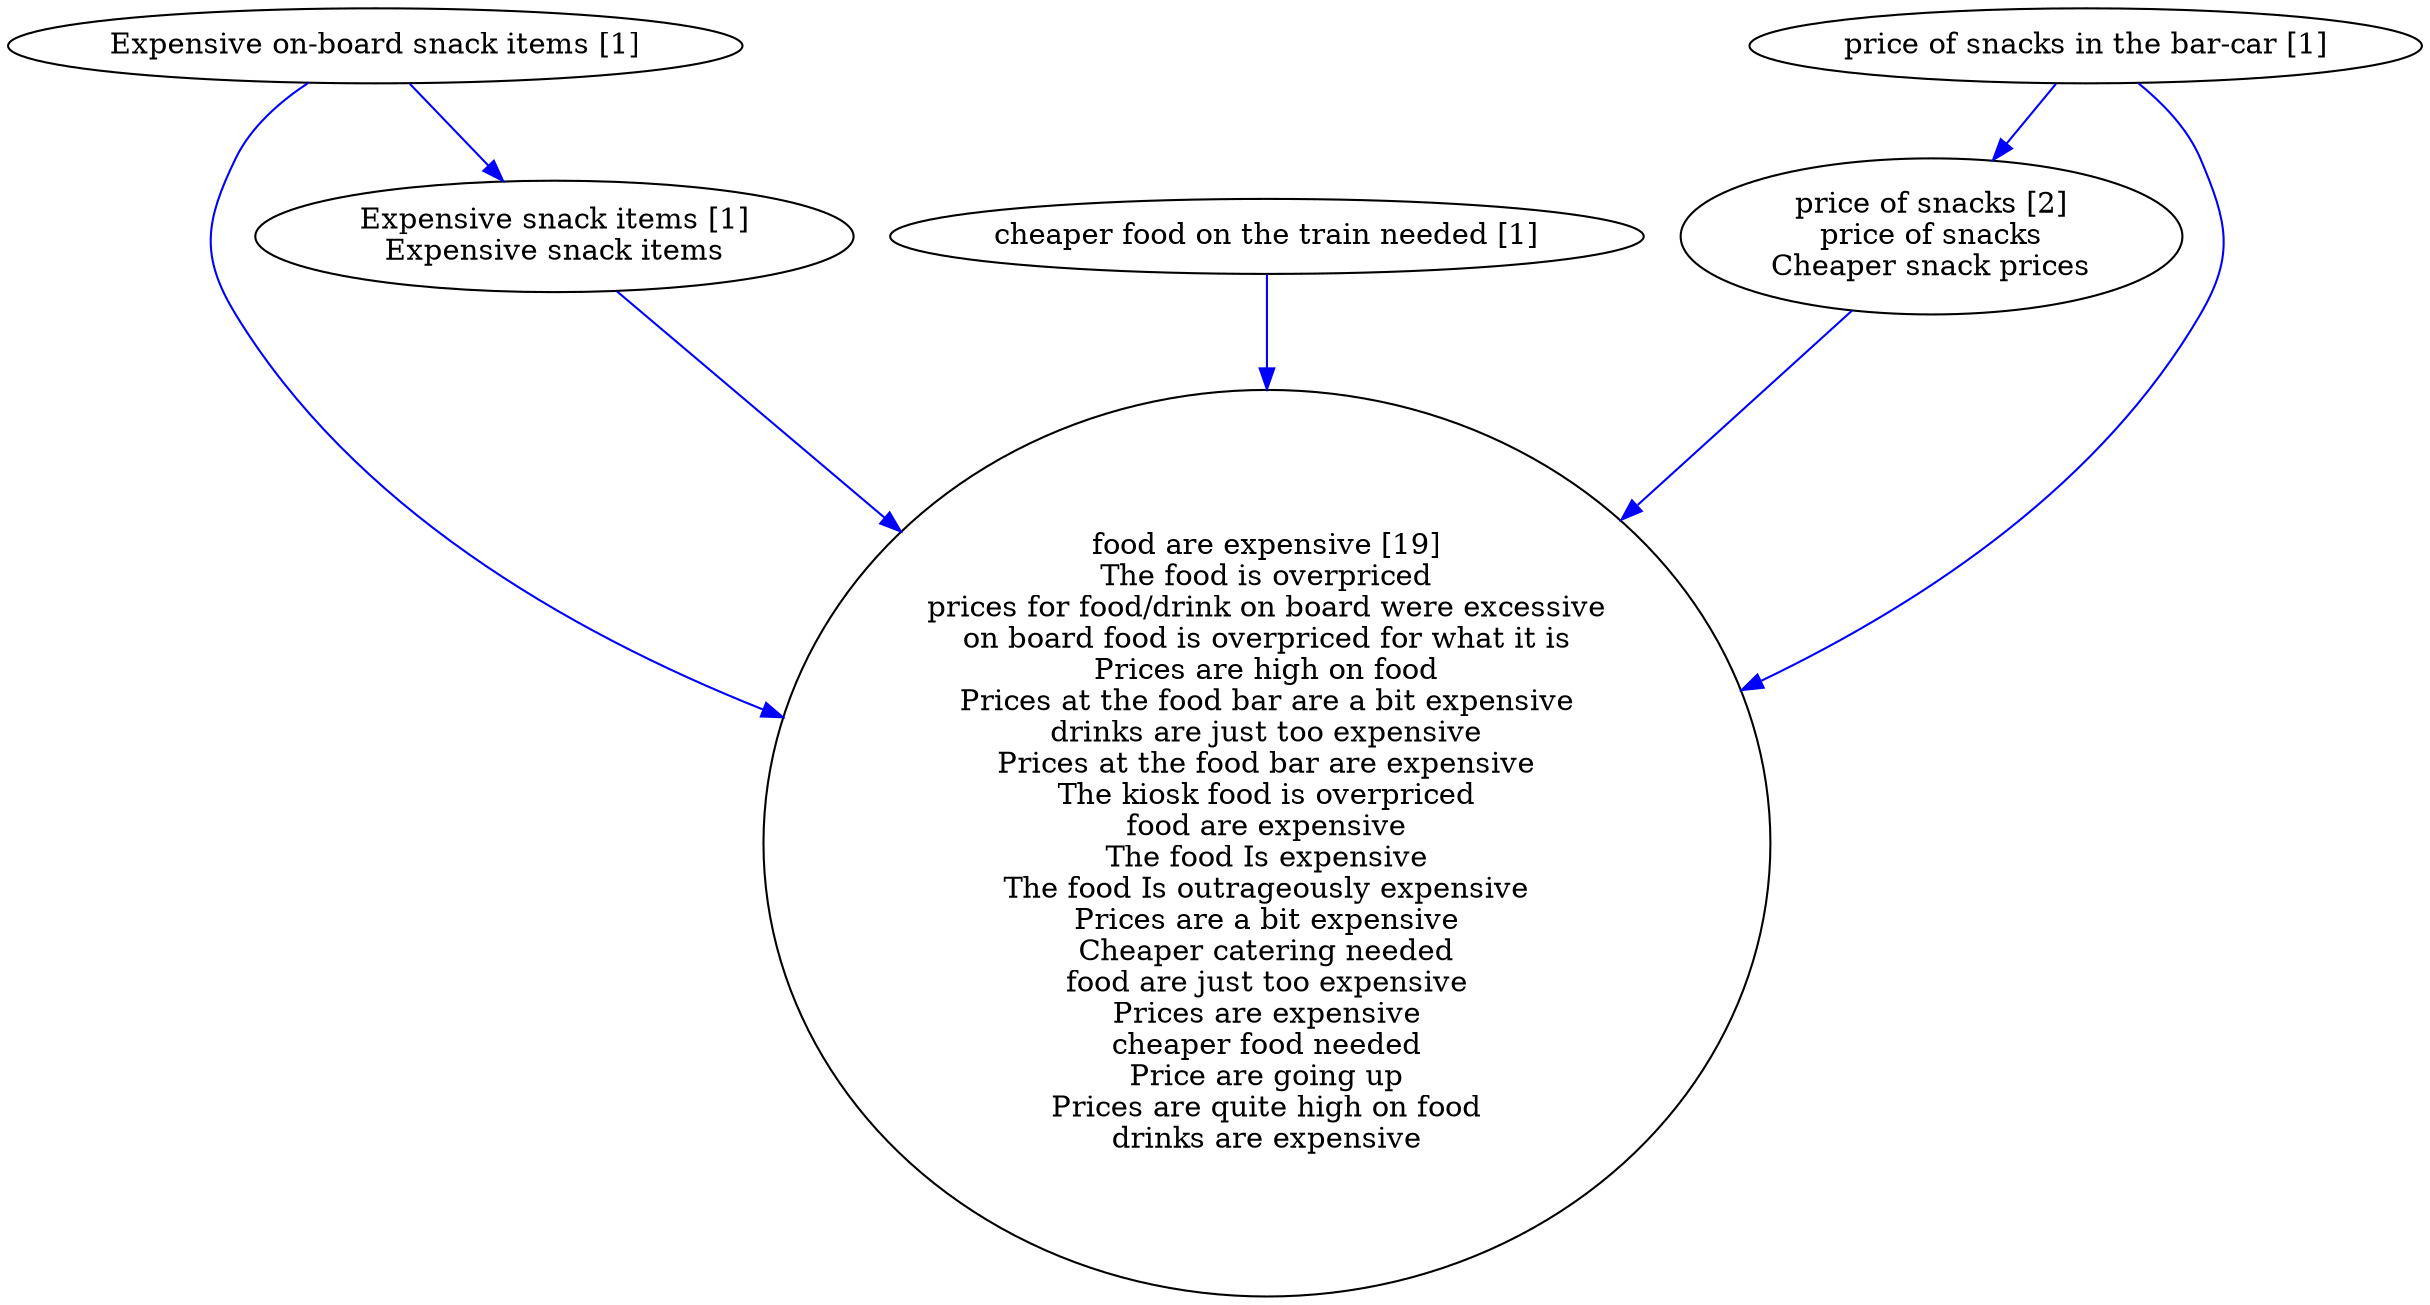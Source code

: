 digraph collapsedGraph {
"price of snacks [2]\nprice of snacks\nCheaper snack prices""food are expensive [19]\nThe food is overpriced\nprices for food/drink on board were excessive\non board food is overpriced for what it is\nPrices are high on food\nPrices at the food bar are a bit expensive\ndrinks are just too expensive\nPrices at the food bar are expensive\nThe kiosk food is overpriced\nfood are expensive\nThe food Is expensive\nThe food Is outrageously expensive\nPrices are a bit expensive\nCheaper catering needed\nfood are just too expensive\nPrices are expensive\ncheaper food needed\nPrice are going up\nPrices are quite high on food\ndrinks are expensive""Expensive on-board snack items [1]""Expensive snack items [1]\nExpensive snack items""cheaper food on the train needed [1]""price of snacks in the bar-car [1]""Expensive on-board snack items [1]" -> "Expensive snack items [1]\nExpensive snack items" [color=blue]
"price of snacks in the bar-car [1]" -> "price of snacks [2]\nprice of snacks\nCheaper snack prices" [color=blue]
"price of snacks [2]\nprice of snacks\nCheaper snack prices" -> "food are expensive [19]\nThe food is overpriced\nprices for food/drink on board were excessive\non board food is overpriced for what it is\nPrices are high on food\nPrices at the food bar are a bit expensive\ndrinks are just too expensive\nPrices at the food bar are expensive\nThe kiosk food is overpriced\nfood are expensive\nThe food Is expensive\nThe food Is outrageously expensive\nPrices are a bit expensive\nCheaper catering needed\nfood are just too expensive\nPrices are expensive\ncheaper food needed\nPrice are going up\nPrices are quite high on food\ndrinks are expensive" [color=blue]
"cheaper food on the train needed [1]" -> "food are expensive [19]\nThe food is overpriced\nprices for food/drink on board were excessive\non board food is overpriced for what it is\nPrices are high on food\nPrices at the food bar are a bit expensive\ndrinks are just too expensive\nPrices at the food bar are expensive\nThe kiosk food is overpriced\nfood are expensive\nThe food Is expensive\nThe food Is outrageously expensive\nPrices are a bit expensive\nCheaper catering needed\nfood are just too expensive\nPrices are expensive\ncheaper food needed\nPrice are going up\nPrices are quite high on food\ndrinks are expensive" [color=blue]
"price of snacks in the bar-car [1]" -> "food are expensive [19]\nThe food is overpriced\nprices for food/drink on board were excessive\non board food is overpriced for what it is\nPrices are high on food\nPrices at the food bar are a bit expensive\ndrinks are just too expensive\nPrices at the food bar are expensive\nThe kiosk food is overpriced\nfood are expensive\nThe food Is expensive\nThe food Is outrageously expensive\nPrices are a bit expensive\nCheaper catering needed\nfood are just too expensive\nPrices are expensive\ncheaper food needed\nPrice are going up\nPrices are quite high on food\ndrinks are expensive" [color=blue]
"Expensive on-board snack items [1]" -> "food are expensive [19]\nThe food is overpriced\nprices for food/drink on board were excessive\non board food is overpriced for what it is\nPrices are high on food\nPrices at the food bar are a bit expensive\ndrinks are just too expensive\nPrices at the food bar are expensive\nThe kiosk food is overpriced\nfood are expensive\nThe food Is expensive\nThe food Is outrageously expensive\nPrices are a bit expensive\nCheaper catering needed\nfood are just too expensive\nPrices are expensive\ncheaper food needed\nPrice are going up\nPrices are quite high on food\ndrinks are expensive" [color=blue]
"Expensive snack items [1]\nExpensive snack items" -> "food are expensive [19]\nThe food is overpriced\nprices for food/drink on board were excessive\non board food is overpriced for what it is\nPrices are high on food\nPrices at the food bar are a bit expensive\ndrinks are just too expensive\nPrices at the food bar are expensive\nThe kiosk food is overpriced\nfood are expensive\nThe food Is expensive\nThe food Is outrageously expensive\nPrices are a bit expensive\nCheaper catering needed\nfood are just too expensive\nPrices are expensive\ncheaper food needed\nPrice are going up\nPrices are quite high on food\ndrinks are expensive" [color=blue]
}